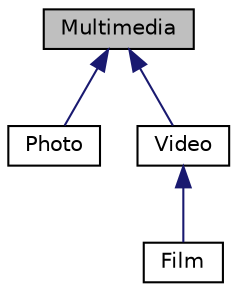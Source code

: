 digraph "Multimedia"
{
 // LATEX_PDF_SIZE
  edge [fontname="Helvetica",fontsize="10",labelfontname="Helvetica",labelfontsize="10"];
  node [fontname="Helvetica",fontsize="10",shape=record];
  Node1 [label="Multimedia",height=0.2,width=0.4,color="black", fillcolor="grey75", style="filled", fontcolor="black",tooltip="Classe de base de l'arbre d'héritage."];
  Node1 -> Node2 [dir="back",color="midnightblue",fontsize="10",style="solid",fontname="Helvetica"];
  Node2 [label="Photo",height=0.2,width=0.4,color="black", fillcolor="white", style="filled",URL="$classPhoto.html",tooltip="Classe pour les objets de type photo."];
  Node1 -> Node3 [dir="back",color="midnightblue",fontsize="10",style="solid",fontname="Helvetica"];
  Node3 [label="Video",height=0.2,width=0.4,color="black", fillcolor="white", style="filled",URL="$classVideo.html",tooltip="Classe pour les objets de type vidéo."];
  Node3 -> Node4 [dir="back",color="midnightblue",fontsize="10",style="solid",fontname="Helvetica"];
  Node4 [label="Film",height=0.2,width=0.4,color="black", fillcolor="white", style="filled",URL="$classFilm.html",tooltip="Classe pour les objets de type film."];
}
